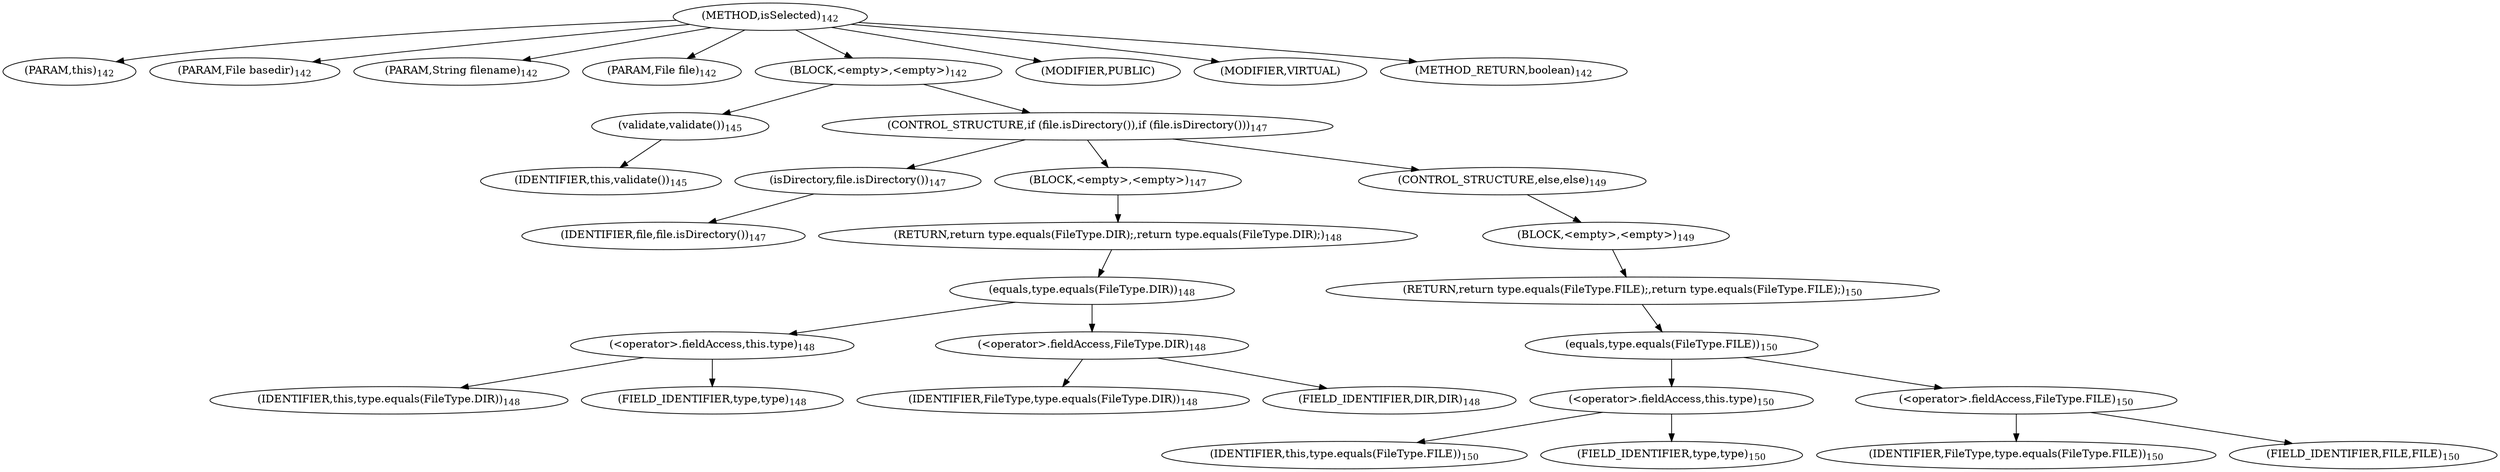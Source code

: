 digraph "isSelected" {  
"148" [label = <(METHOD,isSelected)<SUB>142</SUB>> ]
"15" [label = <(PARAM,this)<SUB>142</SUB>> ]
"149" [label = <(PARAM,File basedir)<SUB>142</SUB>> ]
"150" [label = <(PARAM,String filename)<SUB>142</SUB>> ]
"151" [label = <(PARAM,File file)<SUB>142</SUB>> ]
"152" [label = <(BLOCK,&lt;empty&gt;,&lt;empty&gt;)<SUB>142</SUB>> ]
"153" [label = <(validate,validate())<SUB>145</SUB>> ]
"14" [label = <(IDENTIFIER,this,validate())<SUB>145</SUB>> ]
"154" [label = <(CONTROL_STRUCTURE,if (file.isDirectory()),if (file.isDirectory()))<SUB>147</SUB>> ]
"155" [label = <(isDirectory,file.isDirectory())<SUB>147</SUB>> ]
"156" [label = <(IDENTIFIER,file,file.isDirectory())<SUB>147</SUB>> ]
"157" [label = <(BLOCK,&lt;empty&gt;,&lt;empty&gt;)<SUB>147</SUB>> ]
"158" [label = <(RETURN,return type.equals(FileType.DIR);,return type.equals(FileType.DIR);)<SUB>148</SUB>> ]
"159" [label = <(equals,type.equals(FileType.DIR))<SUB>148</SUB>> ]
"160" [label = <(&lt;operator&gt;.fieldAccess,this.type)<SUB>148</SUB>> ]
"161" [label = <(IDENTIFIER,this,type.equals(FileType.DIR))<SUB>148</SUB>> ]
"162" [label = <(FIELD_IDENTIFIER,type,type)<SUB>148</SUB>> ]
"163" [label = <(&lt;operator&gt;.fieldAccess,FileType.DIR)<SUB>148</SUB>> ]
"164" [label = <(IDENTIFIER,FileType,type.equals(FileType.DIR))<SUB>148</SUB>> ]
"165" [label = <(FIELD_IDENTIFIER,DIR,DIR)<SUB>148</SUB>> ]
"166" [label = <(CONTROL_STRUCTURE,else,else)<SUB>149</SUB>> ]
"167" [label = <(BLOCK,&lt;empty&gt;,&lt;empty&gt;)<SUB>149</SUB>> ]
"168" [label = <(RETURN,return type.equals(FileType.FILE);,return type.equals(FileType.FILE);)<SUB>150</SUB>> ]
"169" [label = <(equals,type.equals(FileType.FILE))<SUB>150</SUB>> ]
"170" [label = <(&lt;operator&gt;.fieldAccess,this.type)<SUB>150</SUB>> ]
"171" [label = <(IDENTIFIER,this,type.equals(FileType.FILE))<SUB>150</SUB>> ]
"172" [label = <(FIELD_IDENTIFIER,type,type)<SUB>150</SUB>> ]
"173" [label = <(&lt;operator&gt;.fieldAccess,FileType.FILE)<SUB>150</SUB>> ]
"174" [label = <(IDENTIFIER,FileType,type.equals(FileType.FILE))<SUB>150</SUB>> ]
"175" [label = <(FIELD_IDENTIFIER,FILE,FILE)<SUB>150</SUB>> ]
"176" [label = <(MODIFIER,PUBLIC)> ]
"177" [label = <(MODIFIER,VIRTUAL)> ]
"178" [label = <(METHOD_RETURN,boolean)<SUB>142</SUB>> ]
  "148" -> "15" 
  "148" -> "149" 
  "148" -> "150" 
  "148" -> "151" 
  "148" -> "152" 
  "148" -> "176" 
  "148" -> "177" 
  "148" -> "178" 
  "152" -> "153" 
  "152" -> "154" 
  "153" -> "14" 
  "154" -> "155" 
  "154" -> "157" 
  "154" -> "166" 
  "155" -> "156" 
  "157" -> "158" 
  "158" -> "159" 
  "159" -> "160" 
  "159" -> "163" 
  "160" -> "161" 
  "160" -> "162" 
  "163" -> "164" 
  "163" -> "165" 
  "166" -> "167" 
  "167" -> "168" 
  "168" -> "169" 
  "169" -> "170" 
  "169" -> "173" 
  "170" -> "171" 
  "170" -> "172" 
  "173" -> "174" 
  "173" -> "175" 
}
